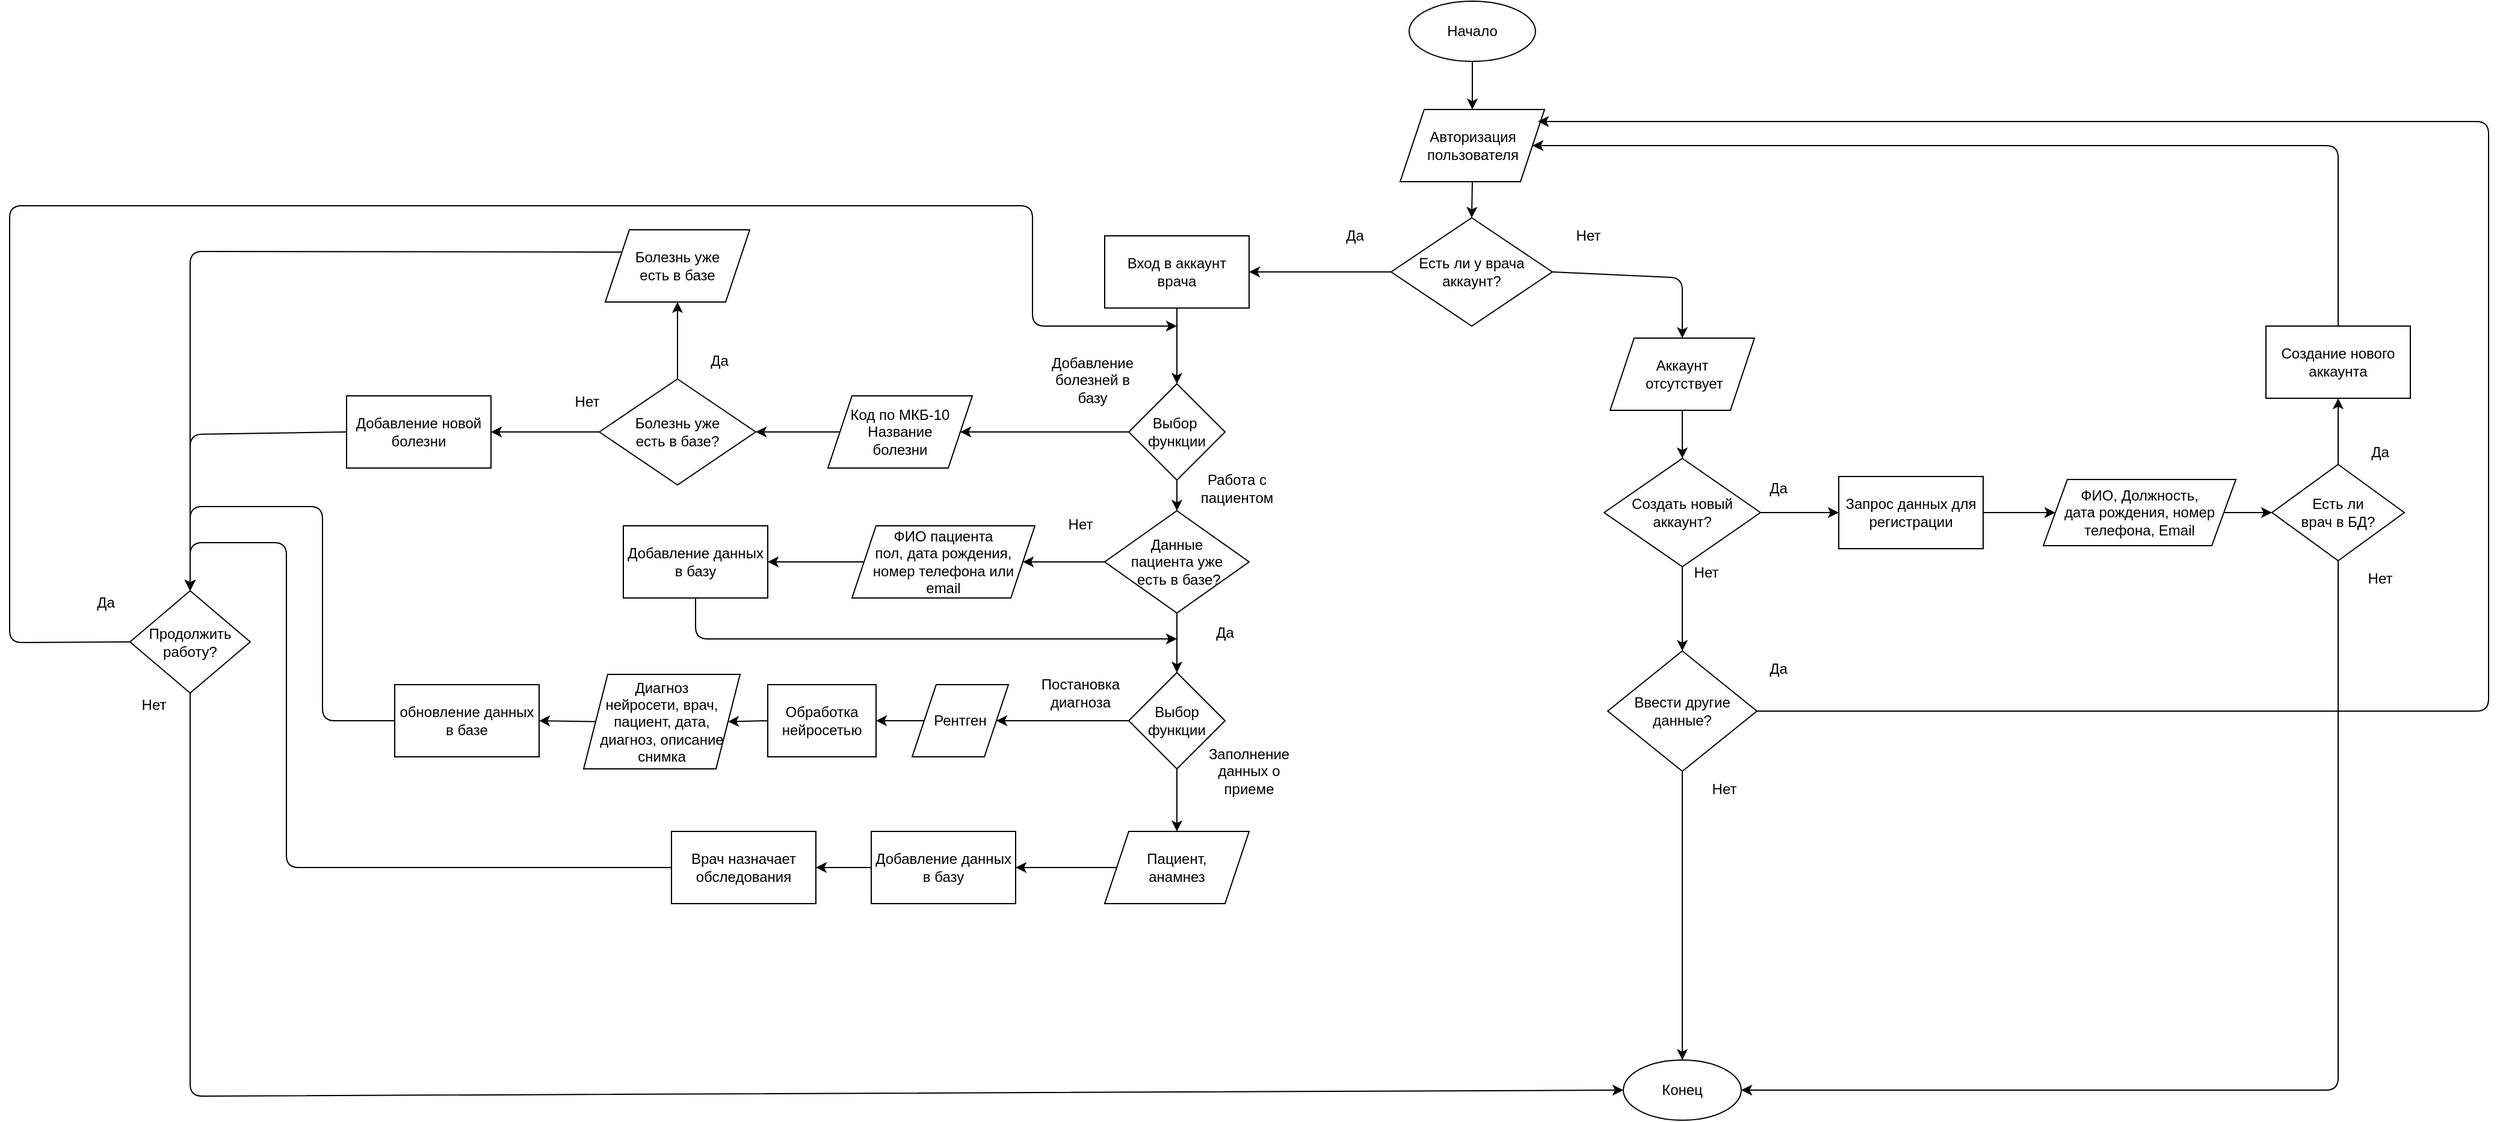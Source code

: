 <mxfile>
    <diagram id="9AstlQH7zU4F_Ka0oPup" name="Page-1">
        <mxGraphModel dx="2111" dy="492" grid="1" gridSize="10" guides="1" tooltips="1" connect="1" arrows="1" fold="1" page="1" pageScale="1" pageWidth="850" pageHeight="1100" math="0" shadow="0">
            <root>
                <mxCell id="0"/>
                <mxCell id="1" parent="0"/>
                <mxCell id="24" style="edgeStyle=none;html=1;exitX=0.5;exitY=1;exitDx=0;exitDy=0;entryX=0.5;entryY=0;entryDx=0;entryDy=0;" edge="1" parent="1" source="2" target="23">
                    <mxGeometry relative="1" as="geometry"/>
                </mxCell>
                <mxCell id="2" value="Начало" style="ellipse;whiteSpace=wrap;html=1;" parent="1" vertex="1">
                    <mxGeometry x="373" y="10" width="105" height="50" as="geometry"/>
                </mxCell>
                <mxCell id="26" style="edgeStyle=none;html=1;exitX=0.5;exitY=1;exitDx=0;exitDy=0;entryX=0.5;entryY=0;entryDx=0;entryDy=0;" edge="1" parent="1" source="23" target="25">
                    <mxGeometry relative="1" as="geometry"/>
                </mxCell>
                <mxCell id="23" value="Авторизация пользователя" style="shape=parallelogram;perimeter=parallelogramPerimeter;whiteSpace=wrap;html=1;fixedSize=1;" vertex="1" parent="1">
                    <mxGeometry x="365.5" y="100" width="120" height="60" as="geometry"/>
                </mxCell>
                <mxCell id="31" style="edgeStyle=none;html=1;exitX=1;exitY=0.5;exitDx=0;exitDy=0;entryX=0.5;entryY=0;entryDx=0;entryDy=0;" edge="1" parent="1" source="25" target="30">
                    <mxGeometry relative="1" as="geometry">
                        <Array as="points">
                            <mxPoint x="600" y="240"/>
                        </Array>
                    </mxGeometry>
                </mxCell>
                <mxCell id="58" style="edgeStyle=none;html=1;exitX=0;exitY=0.5;exitDx=0;exitDy=0;entryX=1;entryY=0.5;entryDx=0;entryDy=0;" edge="1" parent="1" source="25" target="57">
                    <mxGeometry relative="1" as="geometry"/>
                </mxCell>
                <mxCell id="25" value="Есть ли у врача аккаунт?" style="rhombus;whiteSpace=wrap;html=1;" vertex="1" parent="1">
                    <mxGeometry x="358" y="190" width="134" height="90" as="geometry"/>
                </mxCell>
                <mxCell id="27" value="Да" style="text;html=1;strokeColor=none;fillColor=none;align=center;verticalAlign=middle;whiteSpace=wrap;rounded=0;" vertex="1" parent="1">
                    <mxGeometry x="298" y="190" width="60" height="30" as="geometry"/>
                </mxCell>
                <mxCell id="28" value="Нет" style="text;html=1;strokeColor=none;fillColor=none;align=center;verticalAlign=middle;whiteSpace=wrap;rounded=0;" vertex="1" parent="1">
                    <mxGeometry x="492" y="190" width="60" height="30" as="geometry"/>
                </mxCell>
                <mxCell id="33" style="edgeStyle=none;html=1;exitX=0.5;exitY=1;exitDx=0;exitDy=0;entryX=0.5;entryY=0;entryDx=0;entryDy=0;" edge="1" parent="1" source="30" target="32">
                    <mxGeometry relative="1" as="geometry"/>
                </mxCell>
                <mxCell id="30" value="Аккаунт&lt;br&gt;&amp;nbsp;отсутствует" style="shape=parallelogram;perimeter=parallelogramPerimeter;whiteSpace=wrap;html=1;fixedSize=1;" vertex="1" parent="1">
                    <mxGeometry x="540" y="290" width="120" height="60" as="geometry"/>
                </mxCell>
                <mxCell id="38" style="edgeStyle=none;html=1;exitX=0.5;exitY=1;exitDx=0;exitDy=0;entryX=0.5;entryY=0;entryDx=0;entryDy=0;" edge="1" parent="1" source="32" target="36">
                    <mxGeometry relative="1" as="geometry"/>
                </mxCell>
                <mxCell id="40" style="edgeStyle=none;html=1;exitX=1;exitY=0.5;exitDx=0;exitDy=0;entryX=0;entryY=0.5;entryDx=0;entryDy=0;" edge="1" parent="1" source="32" target="39">
                    <mxGeometry relative="1" as="geometry"/>
                </mxCell>
                <mxCell id="32" value="Создать новый аккаунт?" style="rhombus;whiteSpace=wrap;html=1;" vertex="1" parent="1">
                    <mxGeometry x="535" y="390" width="130" height="90" as="geometry"/>
                </mxCell>
                <mxCell id="34" value="Да" style="text;html=1;strokeColor=none;fillColor=none;align=center;verticalAlign=middle;whiteSpace=wrap;rounded=0;" vertex="1" parent="1">
                    <mxGeometry x="650" y="400" width="60" height="30" as="geometry"/>
                </mxCell>
                <mxCell id="35" value="Нет" style="text;html=1;strokeColor=none;fillColor=none;align=center;verticalAlign=middle;whiteSpace=wrap;rounded=0;" vertex="1" parent="1">
                    <mxGeometry x="590" y="470" width="60" height="30" as="geometry"/>
                </mxCell>
                <mxCell id="50" style="edgeStyle=none;html=1;exitX=1;exitY=0.5;exitDx=0;exitDy=0;" edge="1" parent="1" source="36">
                    <mxGeometry relative="1" as="geometry">
                        <mxPoint x="480" y="110" as="targetPoint"/>
                        <Array as="points">
                            <mxPoint x="1270" y="600"/>
                            <mxPoint x="1270" y="110"/>
                        </Array>
                    </mxGeometry>
                </mxCell>
                <mxCell id="53" style="edgeStyle=none;html=1;exitX=0.5;exitY=1;exitDx=0;exitDy=0;entryX=0.5;entryY=0;entryDx=0;entryDy=0;" edge="1" parent="1" source="36" target="52">
                    <mxGeometry relative="1" as="geometry"/>
                </mxCell>
                <mxCell id="36" value="Ввести другие данные?" style="rhombus;whiteSpace=wrap;html=1;" vertex="1" parent="1">
                    <mxGeometry x="538" y="550" width="124" height="100" as="geometry"/>
                </mxCell>
                <mxCell id="42" style="edgeStyle=none;html=1;exitX=1;exitY=0.5;exitDx=0;exitDy=0;entryX=0;entryY=0.5;entryDx=0;entryDy=0;" edge="1" parent="1" source="39" target="41">
                    <mxGeometry relative="1" as="geometry"/>
                </mxCell>
                <mxCell id="39" value="Запрос данных для регистрации" style="rounded=0;whiteSpace=wrap;html=1;" vertex="1" parent="1">
                    <mxGeometry x="730" y="405" width="120" height="60" as="geometry"/>
                </mxCell>
                <mxCell id="44" style="edgeStyle=none;html=1;exitX=1;exitY=0.5;exitDx=0;exitDy=0;entryX=0;entryY=0.5;entryDx=0;entryDy=0;" edge="1" parent="1" source="41" target="43">
                    <mxGeometry relative="1" as="geometry"/>
                </mxCell>
                <mxCell id="41" value="ФИО, Должность, &lt;br&gt;дата рождения, номер телефона, Email" style="shape=parallelogram;perimeter=parallelogramPerimeter;whiteSpace=wrap;html=1;fixedSize=1;" vertex="1" parent="1">
                    <mxGeometry x="900" y="407.5" width="160" height="55" as="geometry"/>
                </mxCell>
                <mxCell id="47" style="edgeStyle=none;html=1;exitX=0.5;exitY=0;exitDx=0;exitDy=0;entryX=0.5;entryY=1;entryDx=0;entryDy=0;" edge="1" parent="1" source="43" target="45">
                    <mxGeometry relative="1" as="geometry"/>
                </mxCell>
                <mxCell id="55" style="edgeStyle=none;html=1;exitX=0.5;exitY=1;exitDx=0;exitDy=0;entryX=1;entryY=0.5;entryDx=0;entryDy=0;" edge="1" parent="1" source="43" target="52">
                    <mxGeometry relative="1" as="geometry">
                        <mxPoint x="1144.714" y="960" as="targetPoint"/>
                        <Array as="points">
                            <mxPoint x="1145" y="915"/>
                        </Array>
                    </mxGeometry>
                </mxCell>
                <mxCell id="43" value="Есть ли &lt;br&gt;врач в БД?" style="rhombus;whiteSpace=wrap;html=1;" vertex="1" parent="1">
                    <mxGeometry x="1090" y="395" width="110" height="80" as="geometry"/>
                </mxCell>
                <mxCell id="48" style="edgeStyle=none;html=1;exitX=0.5;exitY=0;exitDx=0;exitDy=0;entryX=1;entryY=0.5;entryDx=0;entryDy=0;" edge="1" parent="1" source="45" target="23">
                    <mxGeometry relative="1" as="geometry">
                        <Array as="points">
                            <mxPoint x="1145" y="130"/>
                        </Array>
                    </mxGeometry>
                </mxCell>
                <mxCell id="45" value="Создание нового аккаунта" style="rounded=0;whiteSpace=wrap;html=1;" vertex="1" parent="1">
                    <mxGeometry x="1085" y="280" width="120" height="60" as="geometry"/>
                </mxCell>
                <mxCell id="46" value="Да" style="text;html=1;strokeColor=none;fillColor=none;align=center;verticalAlign=middle;whiteSpace=wrap;rounded=0;" vertex="1" parent="1">
                    <mxGeometry x="1150" y="370" width="60" height="30" as="geometry"/>
                </mxCell>
                <mxCell id="49" value="Да" style="text;html=1;strokeColor=none;fillColor=none;align=center;verticalAlign=middle;whiteSpace=wrap;rounded=0;" vertex="1" parent="1">
                    <mxGeometry x="650" y="550" width="60" height="30" as="geometry"/>
                </mxCell>
                <mxCell id="52" value="Конец" style="ellipse;whiteSpace=wrap;html=1;" vertex="1" parent="1">
                    <mxGeometry x="551" y="890" width="98" height="50" as="geometry"/>
                </mxCell>
                <mxCell id="54" value="Нет" style="text;html=1;strokeColor=none;fillColor=none;align=center;verticalAlign=middle;whiteSpace=wrap;rounded=0;" vertex="1" parent="1">
                    <mxGeometry x="605" y="650" width="60" height="30" as="geometry"/>
                </mxCell>
                <mxCell id="56" value="Нет" style="text;html=1;strokeColor=none;fillColor=none;align=center;verticalAlign=middle;whiteSpace=wrap;rounded=0;" vertex="1" parent="1">
                    <mxGeometry x="1150" y="475" width="60" height="30" as="geometry"/>
                </mxCell>
                <mxCell id="60" style="edgeStyle=none;html=1;exitX=0.5;exitY=1;exitDx=0;exitDy=0;entryX=0.5;entryY=0;entryDx=0;entryDy=0;" edge="1" parent="1" source="57" target="59">
                    <mxGeometry relative="1" as="geometry"/>
                </mxCell>
                <mxCell id="57" value="Вход в аккаунт &lt;br&gt;врача" style="rounded=0;whiteSpace=wrap;html=1;" vertex="1" parent="1">
                    <mxGeometry x="120" y="205" width="120" height="60" as="geometry"/>
                </mxCell>
                <mxCell id="64" style="edgeStyle=none;html=1;exitX=0.5;exitY=1;exitDx=0;exitDy=0;entryX=0.5;entryY=0;entryDx=0;entryDy=0;startArrow=none;" edge="1" parent="1" source="105" target="62">
                    <mxGeometry relative="1" as="geometry"/>
                </mxCell>
                <mxCell id="71" style="edgeStyle=none;html=1;exitX=0;exitY=0.5;exitDx=0;exitDy=0;entryX=1;entryY=0.5;entryDx=0;entryDy=0;" edge="1" parent="1" source="59" target="70">
                    <mxGeometry relative="1" as="geometry"/>
                </mxCell>
                <mxCell id="107" style="edgeStyle=none;html=1;exitX=0.5;exitY=1;exitDx=0;exitDy=0;entryX=0.5;entryY=0;entryDx=0;entryDy=0;" edge="1" parent="1" source="59" target="105">
                    <mxGeometry relative="1" as="geometry"/>
                </mxCell>
                <mxCell id="59" value="Выбор&amp;nbsp;&lt;br&gt;функции" style="rhombus;whiteSpace=wrap;html=1;" vertex="1" parent="1">
                    <mxGeometry x="140" y="328" width="80" height="80" as="geometry"/>
                </mxCell>
                <mxCell id="61" value="Добавление болезней в базу" style="text;html=1;strokeColor=none;fillColor=none;align=center;verticalAlign=middle;whiteSpace=wrap;rounded=0;" vertex="1" parent="1">
                    <mxGeometry x="80" y="310" width="60" height="30" as="geometry"/>
                </mxCell>
                <mxCell id="92" style="edgeStyle=none;html=1;exitX=0;exitY=0.5;exitDx=0;exitDy=0;entryX=1;entryY=0.5;entryDx=0;entryDy=0;" edge="1" parent="1" source="62" target="94">
                    <mxGeometry relative="1" as="geometry">
                        <mxPoint x="30" y="608" as="targetPoint"/>
                    </mxGeometry>
                </mxCell>
                <mxCell id="116" style="edgeStyle=none;html=1;exitX=0.5;exitY=1;exitDx=0;exitDy=0;entryX=0.5;entryY=0;entryDx=0;entryDy=0;" edge="1" parent="1" source="62" target="115">
                    <mxGeometry relative="1" as="geometry"/>
                </mxCell>
                <mxCell id="62" value="Выбор функции" style="rhombus;whiteSpace=wrap;html=1;" vertex="1" parent="1">
                    <mxGeometry x="140" y="568" width="80" height="80" as="geometry"/>
                </mxCell>
                <mxCell id="63" value="Работа с пациентом" style="text;html=1;strokeColor=none;fillColor=none;align=center;verticalAlign=middle;whiteSpace=wrap;rounded=0;" vertex="1" parent="1">
                    <mxGeometry x="200" y="400" width="60" height="30" as="geometry"/>
                </mxCell>
                <mxCell id="66" value="Постановка диагноза" style="text;html=1;strokeColor=none;fillColor=none;align=center;verticalAlign=middle;whiteSpace=wrap;rounded=0;" vertex="1" parent="1">
                    <mxGeometry x="70" y="570" width="60" height="30" as="geometry"/>
                </mxCell>
                <mxCell id="69" value="Заполнение данных о приеме" style="text;html=1;strokeColor=none;fillColor=none;align=center;verticalAlign=middle;whiteSpace=wrap;rounded=0;" vertex="1" parent="1">
                    <mxGeometry x="210" y="635" width="60" height="30" as="geometry"/>
                </mxCell>
                <mxCell id="74" style="edgeStyle=none;html=1;exitX=0;exitY=0.5;exitDx=0;exitDy=0;entryX=1;entryY=0.5;entryDx=0;entryDy=0;" edge="1" parent="1" source="70" target="73">
                    <mxGeometry relative="1" as="geometry"/>
                </mxCell>
                <mxCell id="70" value="Код по МКБ-10&lt;br&gt;Название &lt;br&gt;болезни" style="shape=parallelogram;perimeter=parallelogramPerimeter;whiteSpace=wrap;html=1;fixedSize=1;" vertex="1" parent="1">
                    <mxGeometry x="-110" y="338" width="120" height="60" as="geometry"/>
                </mxCell>
                <mxCell id="80" style="edgeStyle=none;html=1;exitX=0;exitY=0.5;exitDx=0;exitDy=0;entryX=1;entryY=0.5;entryDx=0;entryDy=0;" edge="1" parent="1" source="73" target="79">
                    <mxGeometry relative="1" as="geometry"/>
                </mxCell>
                <mxCell id="83" style="edgeStyle=none;html=1;exitX=0.5;exitY=0;exitDx=0;exitDy=0;entryX=0.5;entryY=1;entryDx=0;entryDy=0;" edge="1" parent="1" source="73" target="82">
                    <mxGeometry relative="1" as="geometry"/>
                </mxCell>
                <mxCell id="73" value="Болезнь уже&lt;br&gt;есть в базе?" style="rhombus;whiteSpace=wrap;html=1;" vertex="1" parent="1">
                    <mxGeometry x="-300" y="324" width="130" height="88" as="geometry"/>
                </mxCell>
                <mxCell id="75" value="Да" style="text;html=1;strokeColor=none;fillColor=none;align=center;verticalAlign=middle;whiteSpace=wrap;rounded=0;" vertex="1" parent="1">
                    <mxGeometry x="-230" y="294" width="60" height="30" as="geometry"/>
                </mxCell>
                <mxCell id="77" value="Нет" style="text;html=1;strokeColor=none;fillColor=none;align=center;verticalAlign=middle;whiteSpace=wrap;rounded=0;" vertex="1" parent="1">
                    <mxGeometry x="-340" y="328" width="60" height="30" as="geometry"/>
                </mxCell>
                <mxCell id="85" style="edgeStyle=none;html=1;exitX=0;exitY=0.5;exitDx=0;exitDy=0;entryX=0.5;entryY=0;entryDx=0;entryDy=0;" edge="1" parent="1" source="79" target="84">
                    <mxGeometry relative="1" as="geometry">
                        <Array as="points">
                            <mxPoint x="-640" y="370"/>
                        </Array>
                    </mxGeometry>
                </mxCell>
                <mxCell id="79" value="Добавление новой болезни" style="rounded=0;whiteSpace=wrap;html=1;" vertex="1" parent="1">
                    <mxGeometry x="-510" y="338" width="120" height="60" as="geometry"/>
                </mxCell>
                <mxCell id="86" style="edgeStyle=none;html=1;exitX=0;exitY=0.25;exitDx=0;exitDy=0;entryX=0.5;entryY=0;entryDx=0;entryDy=0;" edge="1" parent="1" source="82" target="84">
                    <mxGeometry relative="1" as="geometry">
                        <mxPoint x="-640.0" y="210" as="targetPoint"/>
                        <Array as="points">
                            <mxPoint x="-640" y="218"/>
                        </Array>
                    </mxGeometry>
                </mxCell>
                <mxCell id="82" value="Болезнь уже &lt;br&gt;есть в базе" style="shape=parallelogram;perimeter=parallelogramPerimeter;whiteSpace=wrap;html=1;fixedSize=1;" vertex="1" parent="1">
                    <mxGeometry x="-295" y="200" width="120" height="60" as="geometry"/>
                </mxCell>
                <mxCell id="88" style="edgeStyle=none;html=1;exitX=0;exitY=0.5;exitDx=0;exitDy=0;" edge="1" parent="1" source="84">
                    <mxGeometry relative="1" as="geometry">
                        <mxPoint x="180" y="280" as="targetPoint"/>
                        <Array as="points">
                            <mxPoint x="-790" y="543"/>
                            <mxPoint x="-790" y="180"/>
                            <mxPoint x="60" y="180"/>
                            <mxPoint x="60" y="280"/>
                        </Array>
                    </mxGeometry>
                </mxCell>
                <mxCell id="90" style="edgeStyle=none;html=1;exitX=0.5;exitY=1;exitDx=0;exitDy=0;entryX=0;entryY=0.5;entryDx=0;entryDy=0;" edge="1" parent="1" source="84" target="52">
                    <mxGeometry relative="1" as="geometry">
                        <mxPoint x="-639.571" y="980" as="targetPoint"/>
                        <Array as="points">
                            <mxPoint x="-640" y="920"/>
                        </Array>
                    </mxGeometry>
                </mxCell>
                <mxCell id="84" value="Продолжить работу?" style="rhombus;whiteSpace=wrap;html=1;" vertex="1" parent="1">
                    <mxGeometry x="-690" y="500" width="100" height="85" as="geometry"/>
                </mxCell>
                <mxCell id="87" value="Да" style="text;html=1;strokeColor=none;fillColor=none;align=center;verticalAlign=middle;whiteSpace=wrap;rounded=0;" vertex="1" parent="1">
                    <mxGeometry x="-740" y="495" width="60" height="30" as="geometry"/>
                </mxCell>
                <mxCell id="89" value="Нет" style="text;html=1;strokeColor=none;fillColor=none;align=center;verticalAlign=middle;whiteSpace=wrap;rounded=0;" vertex="1" parent="1">
                    <mxGeometry x="-700" y="580" width="60" height="30" as="geometry"/>
                </mxCell>
                <mxCell id="99" style="edgeStyle=none;html=1;exitX=0;exitY=0.5;exitDx=0;exitDy=0;entryX=1;entryY=0.5;entryDx=0;entryDy=0;" edge="1" parent="1" source="91" target="98">
                    <mxGeometry relative="1" as="geometry"/>
                </mxCell>
                <mxCell id="91" value="Диагноз &lt;br&gt;нейросети, врач, пациент, дата, диагноз, описание снимка" style="shape=parallelogram;perimeter=parallelogramPerimeter;whiteSpace=wrap;html=1;fixedSize=1;" vertex="1" parent="1">
                    <mxGeometry x="-313" y="569.5" width="130" height="78.5" as="geometry"/>
                </mxCell>
                <mxCell id="96" style="edgeStyle=none;html=1;exitX=0;exitY=0.5;exitDx=0;exitDy=0;entryX=1;entryY=0.5;entryDx=0;entryDy=0;" edge="1" parent="1" source="94" target="95">
                    <mxGeometry relative="1" as="geometry"/>
                </mxCell>
                <mxCell id="94" value="Рентген" style="shape=parallelogram;perimeter=parallelogramPerimeter;whiteSpace=wrap;html=1;fixedSize=1;" vertex="1" parent="1">
                    <mxGeometry x="-40" y="578" width="80" height="60" as="geometry"/>
                </mxCell>
                <mxCell id="97" style="edgeStyle=none;html=1;exitX=0;exitY=0.5;exitDx=0;exitDy=0;entryX=1;entryY=0.5;entryDx=0;entryDy=0;" edge="1" parent="1" source="95" target="91">
                    <mxGeometry relative="1" as="geometry"/>
                </mxCell>
                <mxCell id="95" value="Обработка нейросетью" style="rounded=0;whiteSpace=wrap;html=1;" vertex="1" parent="1">
                    <mxGeometry x="-160" y="578" width="90" height="60" as="geometry"/>
                </mxCell>
                <mxCell id="100" style="edgeStyle=none;html=1;exitX=0;exitY=0.5;exitDx=0;exitDy=0;entryX=0.5;entryY=0;entryDx=0;entryDy=0;" edge="1" parent="1" source="98" target="84">
                    <mxGeometry relative="1" as="geometry">
                        <mxPoint x="-640" y="430" as="targetPoint"/>
                        <Array as="points">
                            <mxPoint x="-530" y="608"/>
                            <mxPoint x="-530" y="430"/>
                            <mxPoint x="-640" y="430"/>
                        </Array>
                    </mxGeometry>
                </mxCell>
                <mxCell id="98" value="обновление данных в базе" style="rounded=0;whiteSpace=wrap;html=1;" vertex="1" parent="1">
                    <mxGeometry x="-470" y="578" width="120" height="60" as="geometry"/>
                </mxCell>
                <mxCell id="111" style="edgeStyle=none;html=1;exitX=0;exitY=0.5;exitDx=0;exitDy=0;entryX=1;entryY=0.5;entryDx=0;entryDy=0;" edge="1" parent="1" source="105" target="110">
                    <mxGeometry relative="1" as="geometry"/>
                </mxCell>
                <mxCell id="105" value="Данные &lt;br&gt;пациента уже&lt;br&gt;&amp;nbsp;есть в базе?" style="rhombus;whiteSpace=wrap;html=1;" vertex="1" parent="1">
                    <mxGeometry x="120" y="433.5" width="120" height="85" as="geometry"/>
                </mxCell>
                <mxCell id="108" value="Да" style="text;html=1;strokeColor=none;fillColor=none;align=center;verticalAlign=middle;whiteSpace=wrap;rounded=0;" vertex="1" parent="1">
                    <mxGeometry x="190" y="520" width="60" height="30" as="geometry"/>
                </mxCell>
                <mxCell id="109" value="Нет" style="text;html=1;strokeColor=none;fillColor=none;align=center;verticalAlign=middle;whiteSpace=wrap;rounded=0;" vertex="1" parent="1">
                    <mxGeometry x="70" y="430" width="60" height="30" as="geometry"/>
                </mxCell>
                <mxCell id="113" style="edgeStyle=none;html=1;exitX=0;exitY=0.5;exitDx=0;exitDy=0;entryX=1;entryY=0.5;entryDx=0;entryDy=0;" edge="1" parent="1" source="110" target="112">
                    <mxGeometry relative="1" as="geometry"/>
                </mxCell>
                <mxCell id="110" value="ФИО пациента&lt;br&gt;пол, дата рождения,&lt;br&gt;номер телефона или&lt;br&gt;email" style="shape=parallelogram;perimeter=parallelogramPerimeter;whiteSpace=wrap;html=1;fixedSize=1;" vertex="1" parent="1">
                    <mxGeometry x="-90" y="446" width="152" height="60" as="geometry"/>
                </mxCell>
                <mxCell id="114" style="edgeStyle=none;html=1;exitX=0.5;exitY=1;exitDx=0;exitDy=0;" edge="1" parent="1" source="112">
                    <mxGeometry relative="1" as="geometry">
                        <mxPoint x="180" y="540" as="targetPoint"/>
                        <Array as="points">
                            <mxPoint x="-220" y="540"/>
                        </Array>
                    </mxGeometry>
                </mxCell>
                <mxCell id="112" value="Добавление данных в базу" style="rounded=0;whiteSpace=wrap;html=1;" vertex="1" parent="1">
                    <mxGeometry x="-280" y="446" width="120" height="60" as="geometry"/>
                </mxCell>
                <mxCell id="118" style="edgeStyle=none;html=1;exitX=0;exitY=0.5;exitDx=0;exitDy=0;entryX=1;entryY=0.5;entryDx=0;entryDy=0;" edge="1" parent="1" source="115" target="117">
                    <mxGeometry relative="1" as="geometry"/>
                </mxCell>
                <mxCell id="115" value="Пациент,&lt;br&gt;анамнез" style="shape=parallelogram;perimeter=parallelogramPerimeter;whiteSpace=wrap;html=1;fixedSize=1;" vertex="1" parent="1">
                    <mxGeometry x="120" y="700" width="120" height="60" as="geometry"/>
                </mxCell>
                <mxCell id="120" style="edgeStyle=none;html=1;exitX=0;exitY=0.5;exitDx=0;exitDy=0;entryX=1;entryY=0.5;entryDx=0;entryDy=0;" edge="1" parent="1" source="117" target="119">
                    <mxGeometry relative="1" as="geometry"/>
                </mxCell>
                <mxCell id="117" value="Добавление данных в базу" style="rounded=0;whiteSpace=wrap;html=1;" vertex="1" parent="1">
                    <mxGeometry x="-74" y="700" width="120" height="60" as="geometry"/>
                </mxCell>
                <mxCell id="121" style="edgeStyle=none;html=1;exitX=0;exitY=0.5;exitDx=0;exitDy=0;entryX=0.5;entryY=0;entryDx=0;entryDy=0;" edge="1" parent="1" source="119" target="84">
                    <mxGeometry relative="1" as="geometry">
                        <mxPoint x="-640" y="460" as="targetPoint"/>
                        <Array as="points">
                            <mxPoint x="-560" y="730"/>
                            <mxPoint x="-560" y="460"/>
                            <mxPoint x="-640" y="460"/>
                        </Array>
                    </mxGeometry>
                </mxCell>
                <mxCell id="119" value="Врач назначает обследования" style="rounded=0;whiteSpace=wrap;html=1;" vertex="1" parent="1">
                    <mxGeometry x="-240" y="700" width="120" height="60" as="geometry"/>
                </mxCell>
            </root>
        </mxGraphModel>
    </diagram>
</mxfile>